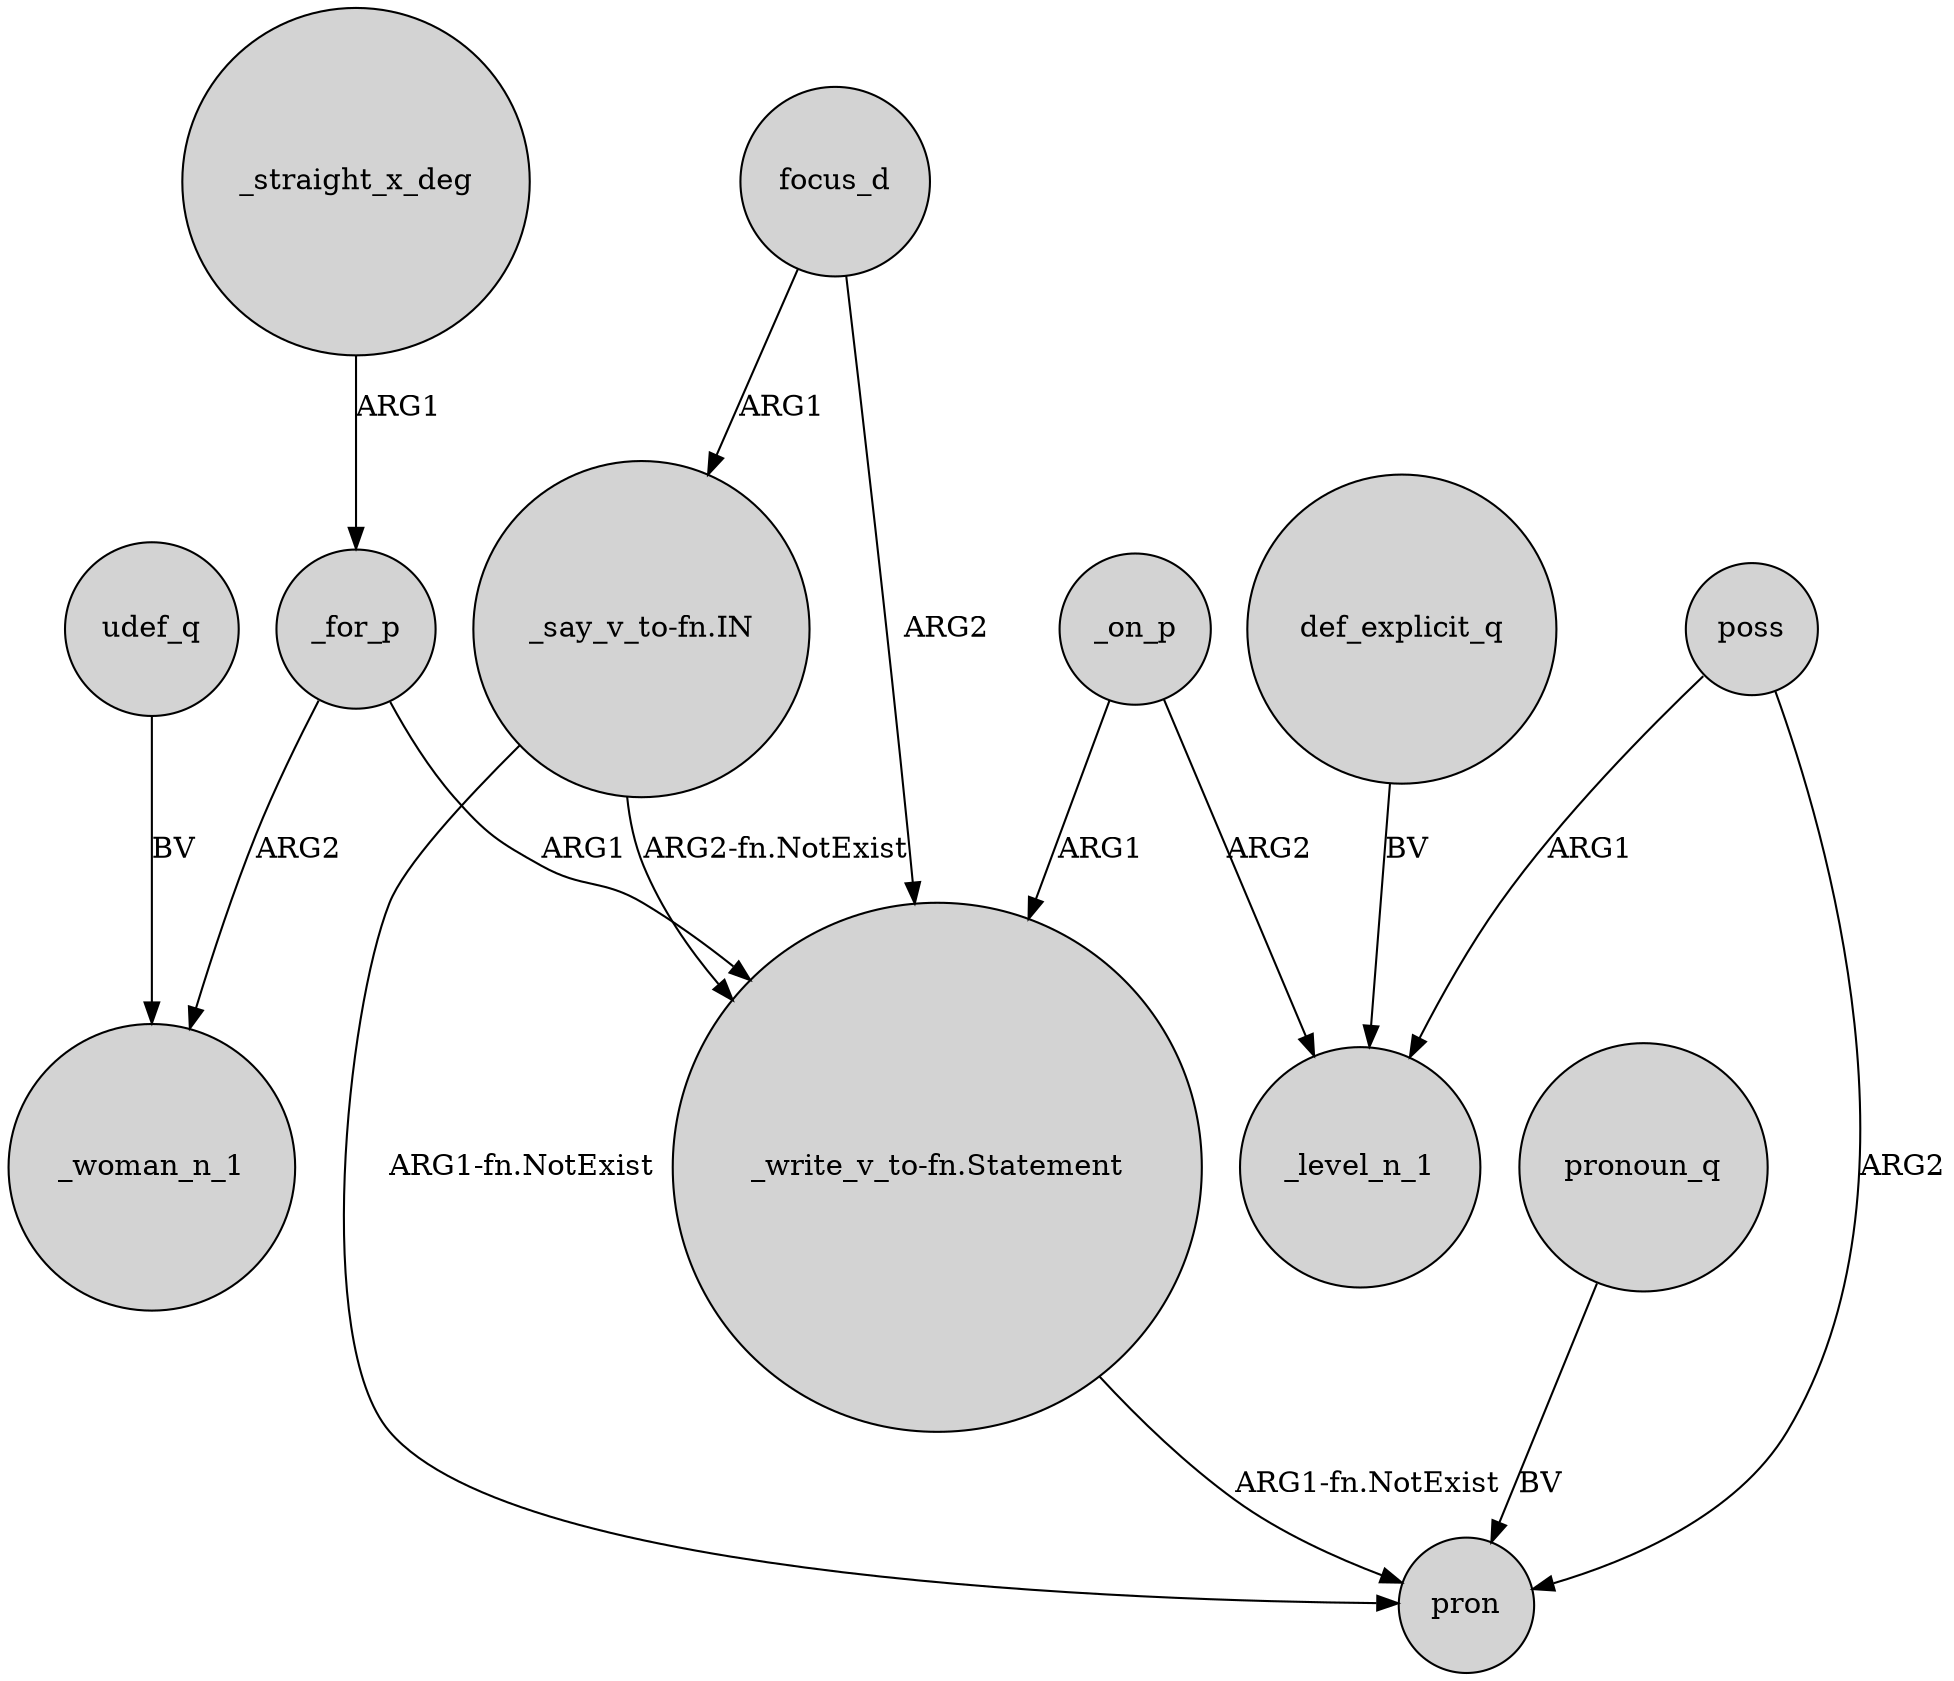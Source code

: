 digraph {
	node [shape=circle style=filled]
	_for_p -> _woman_n_1 [label=ARG2]
	"_write_v_to-fn.Statement" -> pron [label="ARG1-fn.NotExist"]
	_straight_x_deg -> _for_p [label=ARG1]
	focus_d -> "_write_v_to-fn.Statement" [label=ARG2]
	"_say_v_to-fn.IN" -> pron [label="ARG1-fn.NotExist"]
	def_explicit_q -> _level_n_1 [label=BV]
	_on_p -> _level_n_1 [label=ARG2]
	poss -> pron [label=ARG2]
	udef_q -> _woman_n_1 [label=BV]
	_on_p -> "_write_v_to-fn.Statement" [label=ARG1]
	poss -> _level_n_1 [label=ARG1]
	_for_p -> "_write_v_to-fn.Statement" [label=ARG1]
	"_say_v_to-fn.IN" -> "_write_v_to-fn.Statement" [label="ARG2-fn.NotExist"]
	focus_d -> "_say_v_to-fn.IN" [label=ARG1]
	pronoun_q -> pron [label=BV]
}
